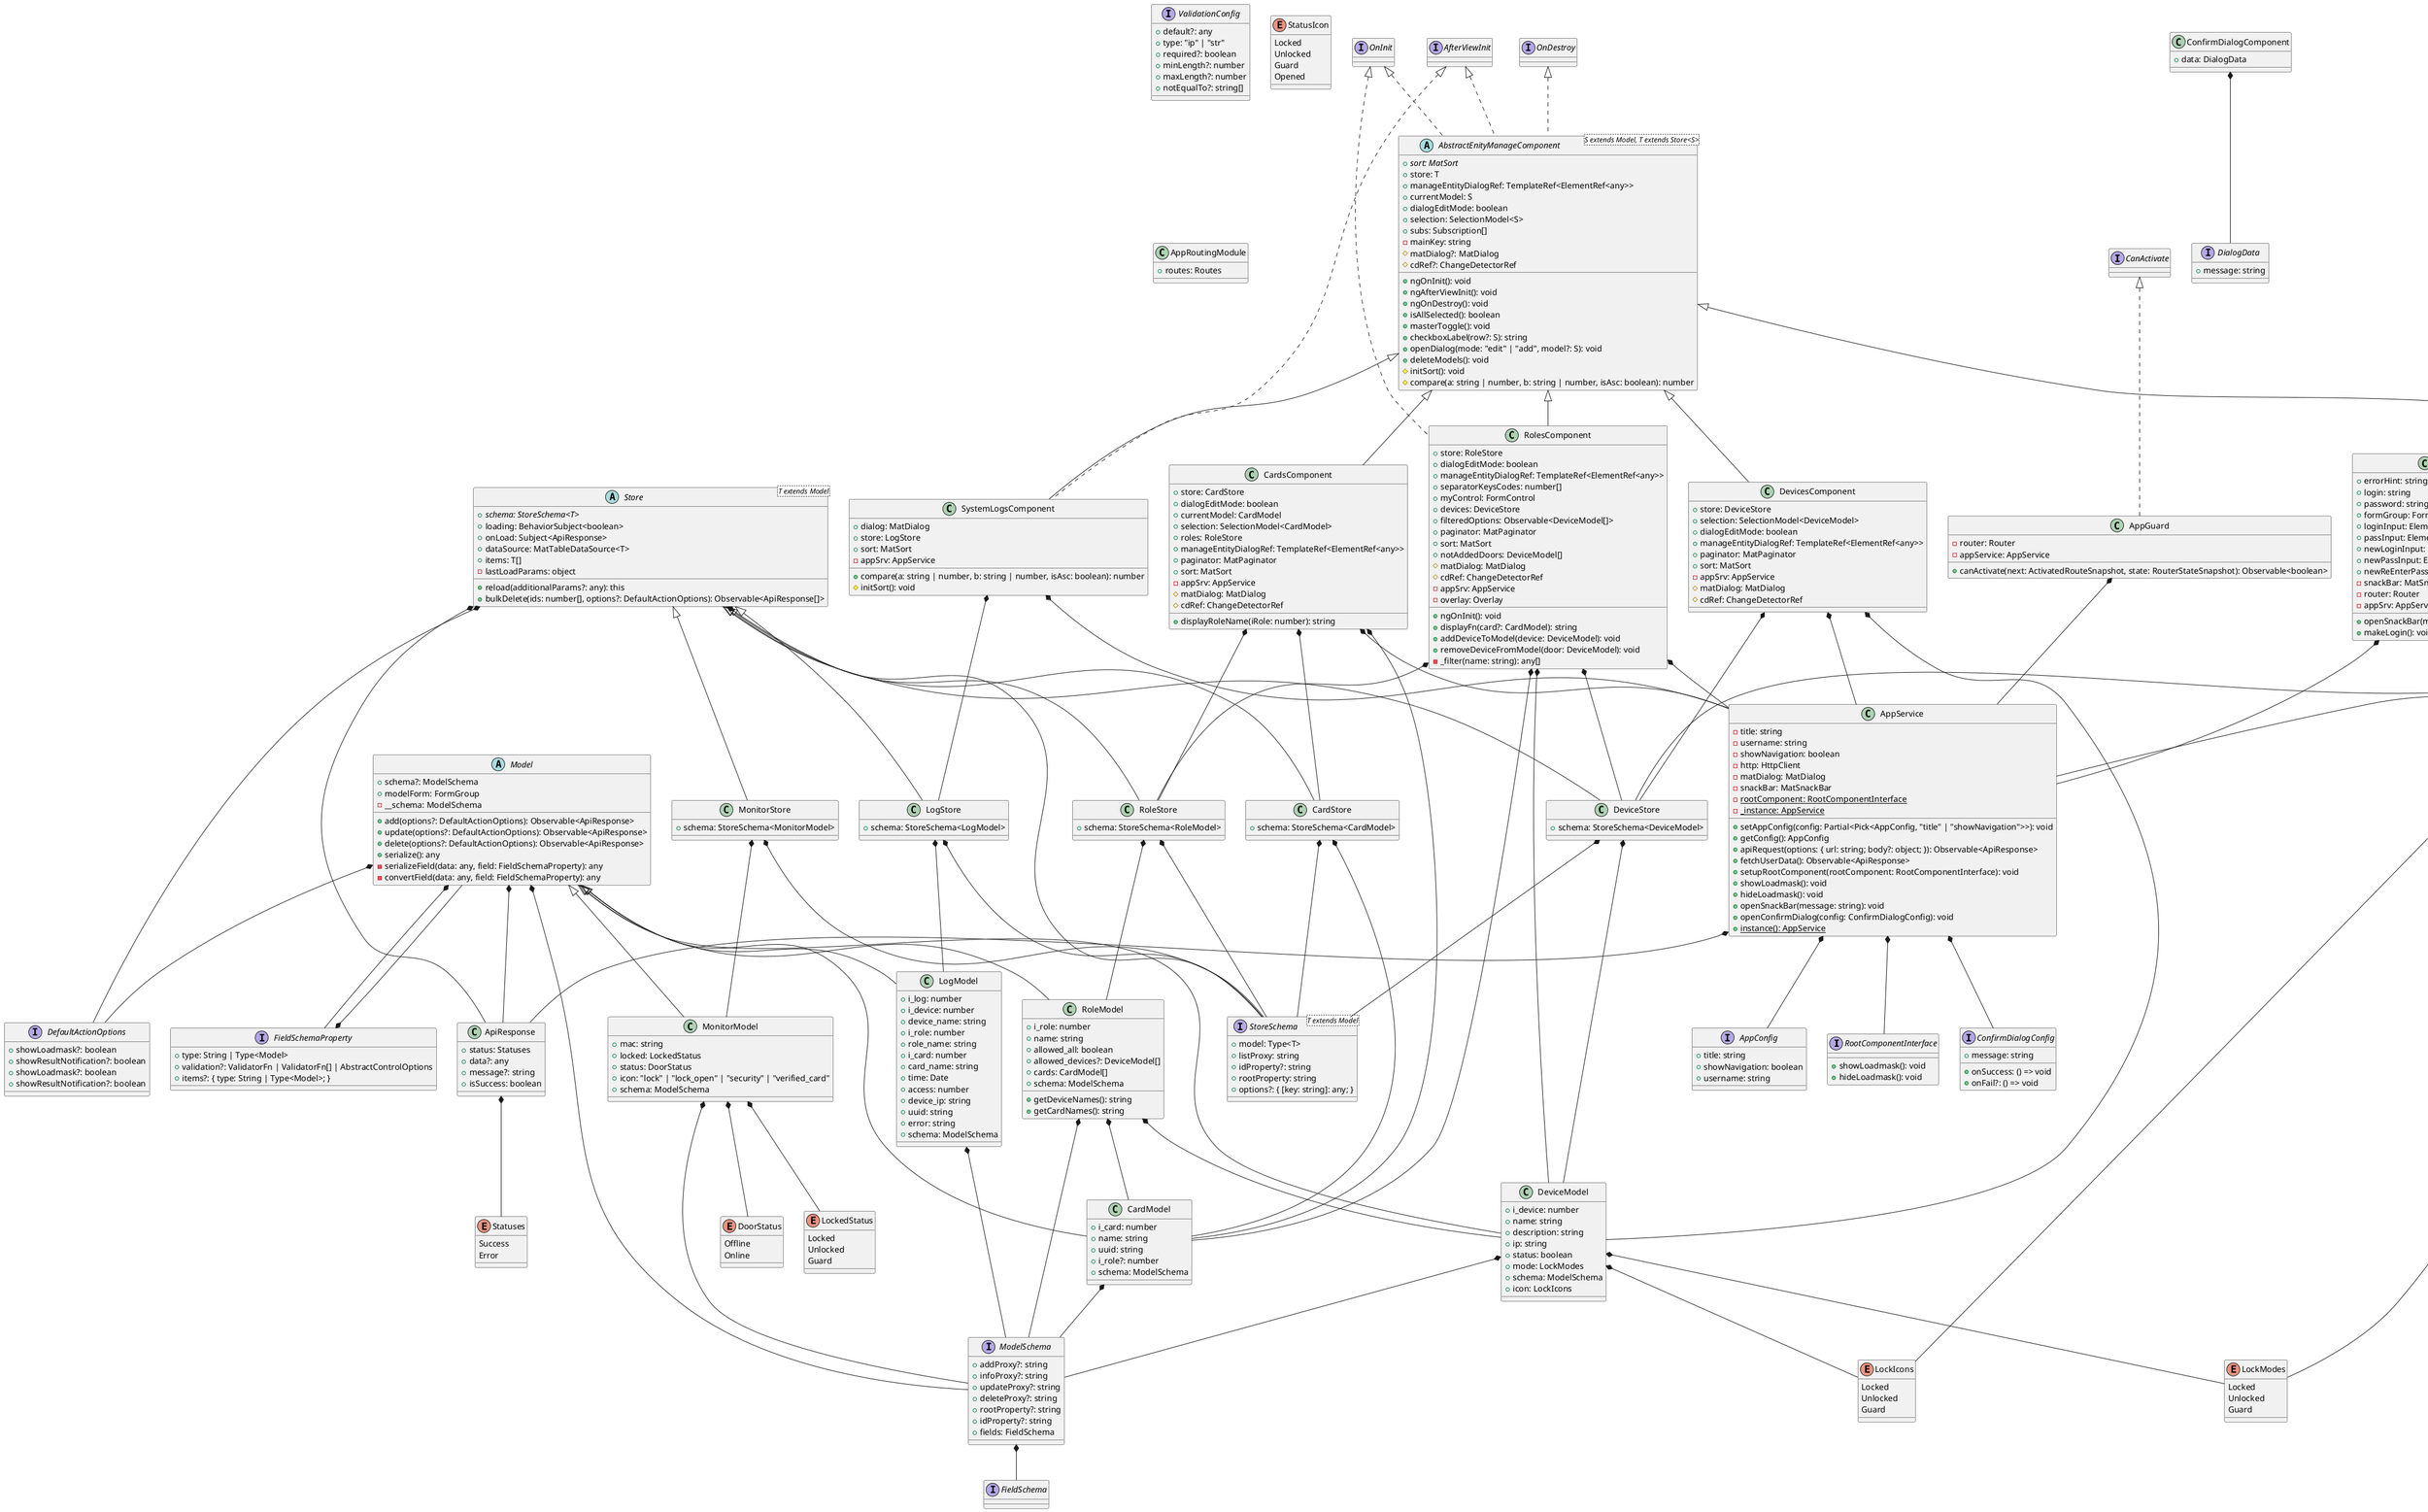 @startuml
interface RootComponentInterface {
    +showLoadmask(): void
    +hideLoadmask(): void
}
enum Statuses {
    Success
    Error
}
class ApiResponse {
    +status: Statuses
    +data?: any
    +message?: string
    +isSuccess: boolean
}
interface ConfirmDialogConfig {
    +message: string
    +onSuccess: () => void
    +onFail?: () => void
}
interface DialogData {
    +message: string
}
class ConfirmDialogComponent {
    +data: DialogData
}
interface AppConfig {
    +title: string
    +showNavigation: boolean
    +username: string
}
class AppService {
    -title: string
    -username: string
    -showNavigation: boolean
    -http: HttpClient
    -matDialog: MatDialog
    -snackBar: MatSnackBar
    +setAppConfig(config: Partial<Pick<AppConfig, "title" | "showNavigation">>): void
    +getConfig(): AppConfig
    +apiRequest(options: { url: string; body?: object; }): Observable<ApiResponse>
    +fetchUserData(): Observable<ApiResponse>
    +setupRootComponent(rootComponent: RootComponentInterface): void
    +showLoadmask(): void
    +hideLoadmask(): void
    +openSnackBar(message: string): void
    +openConfirmDialog(config: ConfirmDialogConfig): void
    +{static} instance(): AppService
    -{static} rootComponent: RootComponentInterface
    -{static} _instance: AppService
}
class AppGuard implements CanActivate {
    -router: Router
    -appService: AppService
    +canActivate(next: ActivatedRouteSnapshot, state: RouterStateSnapshot): Observable<boolean>
}
interface FieldSchemaProperty {
    +type: String | Type<Model>
    +validation?: ValidatorFn | ValidatorFn[] | AbstractControlOptions
    +items?: { type: String | Type<Model>; }
}
interface FieldSchema
interface ModelSchema {
    +addProxy?: string
    +infoProxy?: string
    +updateProxy?: string
    +deleteProxy?: string
    +rootProperty?: string
    +idProperty?: string
    +fields: FieldSchema
}
interface DefaultActionOptions {
    +showLoadmask?: boolean
    +showResultNotification?: boolean
}
abstract class Model {
    +schema?: ModelSchema
    +modelForm: FormGroup
    -__schema: ModelSchema
    +add(options?: DefaultActionOptions): Observable<ApiResponse>
    +update(options?: DefaultActionOptions): Observable<ApiResponse>
    +delete(options?: DefaultActionOptions): Observable<ApiResponse>
    +serialize(): any
    -serializeField(data: any, field: FieldSchemaProperty): any
    -convertField(data: any, field: FieldSchemaProperty): any
}
interface StoreSchema<T extends Model> {
    +model: Type<T>
    +listProxy: string
    +idProperty?: string
    +rootProperty: string
    +options?: { [key: string]: any; }
}
interface DefaultActionOptions {
    +showLoadmask?: boolean
    +showResultNotification?: boolean
}
abstract class Store<T extends Model> {
    +{abstract} schema: StoreSchema<T>
    +loading: BehaviorSubject<boolean>
    +onLoad: Subject<ApiResponse>
    +dataSource: MatTableDataSource<T>
    +items: T[]
    -lastLoadParams: object
    +reload(additionalParams?: any): this
    +bulkDelete(ids: number[], options?: DefaultActionOptions): Observable<ApiResponse[]>
}
abstract class AbstractEnityManageComponent<S extends Model, T extends Store<S>> implements OnDestroy, OnInit, AfterViewInit {
    +{abstract} sort: MatSort
    +store: T
    +manageEntityDialogRef: TemplateRef<ElementRef<any>>
    +currentModel: S
    +dialogEditMode: boolean
    +selection: SelectionModel<S>
    +subs: Subscription[]
    -mainKey: string
    #matDialog?: MatDialog
    #cdRef?: ChangeDetectorRef
    +ngOnInit(): void
    +ngAfterViewInit(): void
    +ngOnDestroy(): void
    +isAllSelected(): boolean
    +masterToggle(): void
    +checkboxLabel(row?: S): string
    +openDialog(mode: "edit" | "add", model?: S): void
    +deleteModels(): void
    #initSort(): void
    #compare(a: string | number, b: string | number, isAsc: boolean): number
}
interface ValidationConfig {
    +default?: any
    +type: "ip" | "str"
    +required?: boolean
    +minLength?: number
    +maxLength?: number
    +notEqualTo?: string[]
}
enum LockModes {
    Locked
    Unlocked
    Guard
}
enum LockIcons {
    Locked
    Unlocked
    Guard
}
class DeviceModel extends Model {
    +i_device: number
    +name: string
    +description: string
    +ip: string
    +status: boolean
    +mode: LockModes
    +schema: ModelSchema
    +icon: LockIcons
}
class CardModel extends Model {
    +i_card: number
    +name: string
    +uuid: string
    +i_role?: number
    +schema: ModelSchema
}
class RoleModel extends Model {
    +i_role: number
    +name: string
    +allowed_all: boolean
    +allowed_devices?: DeviceModel[]
    +cards: CardModel[]
    +schema: ModelSchema
    +getDeviceNames(): string
    +getCardNames(): string
}
class LogModel extends Model {
    +i_log: number
    +i_device: number
    +device_name: string
    +i_role: number
    +role_name: string
    +i_card: number
    +card_name: string
    +time: Date
    +access: number
    +device_ip: string
    +uuid: string
    +error: string
    +schema: ModelSchema
}
enum DoorStatus {
    Offline
    Online
}
enum LockedStatus {
    Locked
    Unlocked
    Guard
}
enum StatusIcon {
    Locked
    Unlocked
    Guard
    Opened
}
class MonitorModel extends Model {
    +mac: string
    +locked: LockedStatus
    +status: DoorStatus
    +icon: "lock" | "lock_open" | "security" | "verified_card"
    +schema: ModelSchema
}
class DeviceStore extends Store {
    +schema: StoreSchema<DeviceModel>
}
class RoleStore extends Store {
    +schema: StoreSchema<RoleModel>
}
class LogStore extends Store {
    +schema: StoreSchema<LogModel>
}
class CardStore extends Store {
    +schema: StoreSchema<CardModel>
}
class MonitorStore extends Store {
    +schema: StoreSchema<MonitorModel>
}
class DashboardComponent extends AbstractEnityManageComponent {
    +lockModes: typeof LockModes
    +lockModeIconMap: { [key: string]: LockIcons; }
    +store: DeviceStore
    +manageEntityDialogRef: TemplateRef<ElementRef<any>>
    +paginator: MatPaginator
    +sort: MatSort
    -appSrv: AppService
    #matDialog: MatDialog
    #cdRef: ChangeDetectorRef
    +ngOnInit(): void
}
class DevicesComponent extends AbstractEnityManageComponent {
    +store: DeviceStore
    +selection: SelectionModel<DeviceModel>
    +dialogEditMode: boolean
    +manageEntityDialogRef: TemplateRef<ElementRef<any>>
    +paginator: MatPaginator
    +sort: MatSort
    -appSrv: AppService
    #matDialog: MatDialog
    #cdRef: ChangeDetectorRef
}
class LoginComponent {
    +errorHint: string
    +login: string
    +password: string
    +formGroup: FormGroup
    +loginInput: ElementRef<any>
    +passInput: ElementRef<any>
    +newLoginInput: ElementRef<any>
    +newPassInput: ElementRef<any>
    +newReEnterPassInput: ElementRef<any>
    -snackBar: MatSnackBar
    -router: Router
    -appSrv: AppService
    +openSnackBar(message: string, action?: string): void
    +makeLogin(): void
}
class RolesComponent extends AbstractEnityManageComponent implements OnInit {
    +store: RoleStore
    +dialogEditMode: boolean
    +manageEntityDialogRef: TemplateRef<ElementRef<any>>
    +separatorKeysCodes: number[]
    +myControl: FormControl
    +devices: DeviceStore
    +filteredOptions: Observable<DeviceModel[]>
    +paginator: MatPaginator
    +sort: MatSort
    +notAddedDoors: DeviceModel[]
    #matDialog: MatDialog
    #cdRef: ChangeDetectorRef
    -appSrv: AppService
    -overlay: Overlay
    +ngOnInit(): void
    +displayFn(card?: CardModel): string
    +addDeviceToModel(device: DeviceModel): void
    +removeDeviceFromModel(door: DeviceModel): void
    -_filter(name: string): any[]
}
class SystemLogsComponent extends AbstractEnityManageComponent implements AfterViewInit {
    +dialog: MatDialog
    +store: LogStore
    +sort: MatSort
    -appSrv: AppService
    +compare(a: string | number, b: string | number, isAsc: boolean): number
    #initSort(): void
}
class CardsComponent extends AbstractEnityManageComponent {
    +store: CardStore
    +dialogEditMode: boolean
    +currentModel: CardModel
    +selection: SelectionModel<CardModel>
    +roles: RoleStore
    +manageEntityDialogRef: TemplateRef<ElementRef<any>>
    +paginator: MatPaginator
    +sort: MatSort
    -appSrv: AppService
    #matDialog: MatDialog
    #cdRef: ChangeDetectorRef
    +displayRoleName(iRole: number): string
}
class AppRoutingModule {
    +routes: Routes
}
ApiResponse *-- Statuses
ConfirmDialogComponent *-- DialogData
AppService *-- AppConfig
AppService *-- ApiResponse
AppService *-- RootComponentInterface
AppService *-- ConfirmDialogConfig
AppGuard *-- AppService
FieldSchemaProperty *-- Model
ModelSchema *-- FieldSchema
Model *-- ModelSchema
Model *-- DefaultActionOptions
Model *-- ApiResponse
Model *-- FieldSchemaProperty
Store *-- StoreSchema
Store *-- ApiResponse
Store *-- DefaultActionOptions
DeviceModel *-- LockModes
DeviceModel *-- ModelSchema
DeviceModel *-- LockIcons
CardModel *-- ModelSchema
RoleModel *-- DeviceModel
RoleModel *-- CardModel
RoleModel *-- ModelSchema
LogModel *-- ModelSchema
MonitorModel *-- LockedStatus
MonitorModel *-- DoorStatus
MonitorModel *-- ModelSchema
DeviceStore *-- StoreSchema
DeviceStore *-- DeviceModel
RoleStore *-- StoreSchema
RoleStore *-- RoleModel
LogStore *-- StoreSchema
LogStore *-- LogModel
CardStore *-- StoreSchema
CardStore *-- CardModel
MonitorStore *-- StoreSchema
MonitorStore *-- MonitorModel
DashboardComponent *-- LockModes
DashboardComponent *-- LockIcons
DashboardComponent *-- DeviceStore
DashboardComponent *-- AppService
DevicesComponent *-- DeviceStore
DevicesComponent *-- DeviceModel
DevicesComponent *-- AppService
LoginComponent *-- AppService
RolesComponent *-- RoleStore
RolesComponent *-- DeviceStore
RolesComponent *-- DeviceModel
RolesComponent *-- AppService
RolesComponent *-- CardModel
SystemLogsComponent *-- LogStore
SystemLogsComponent *-- AppService
CardsComponent *-- CardStore
CardsComponent *-- CardModel
CardsComponent *-- RoleStore
CardsComponent *-- AppService
@enduml